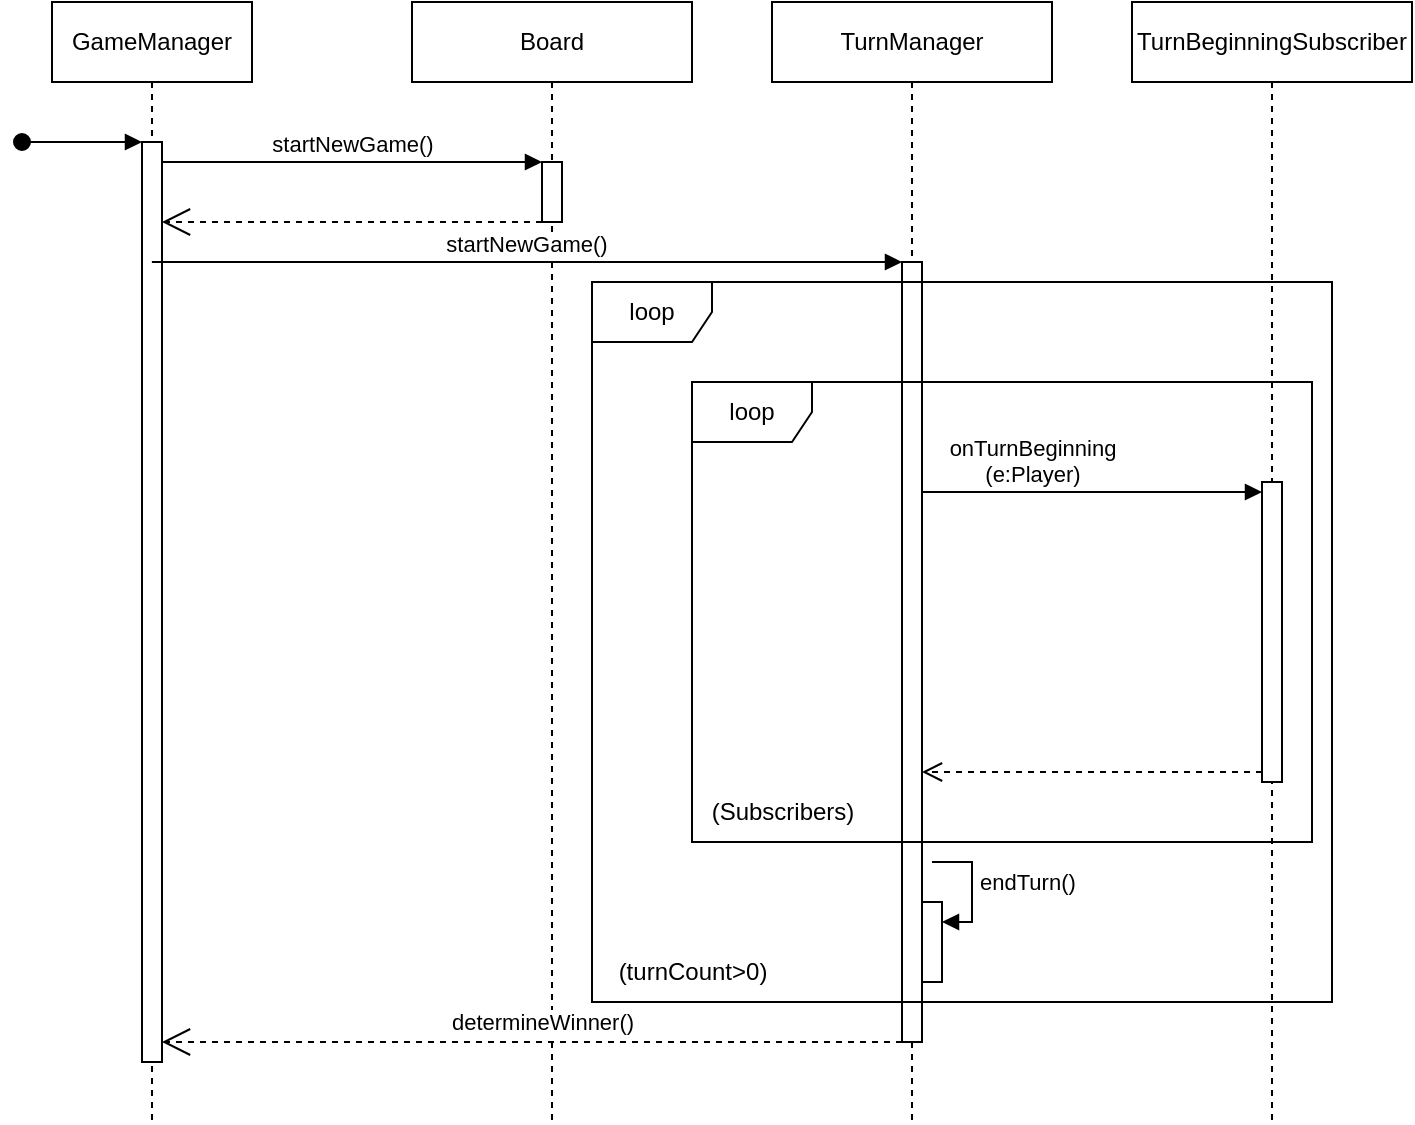 <mxfile version="26.0.16" pages="7">
  <diagram name="GameManager" id="2YBvvXClWsGukQMizWep">
    <mxGraphModel dx="1395" dy="671" grid="1" gridSize="10" guides="1" tooltips="1" connect="1" arrows="1" fold="1" page="1" pageScale="1" pageWidth="850" pageHeight="1100" math="0" shadow="0">
      <root>
        <mxCell id="0" />
        <mxCell id="1" parent="0" />
        <mxCell id="Z1qNNqM0Qw58RaxIg1VF-159" value="GameManager" style="shape=umlLifeline;perimeter=lifelinePerimeter;whiteSpace=wrap;html=1;container=0;dropTarget=0;collapsible=0;recursiveResize=0;outlineConnect=0;portConstraint=eastwest;newEdgeStyle={&quot;edgeStyle&quot;:&quot;elbowEdgeStyle&quot;,&quot;elbow&quot;:&quot;vertical&quot;,&quot;curved&quot;:0,&quot;rounded&quot;:0};" parent="1" vertex="1">
          <mxGeometry x="80" y="50" width="100" height="560" as="geometry" />
        </mxCell>
        <mxCell id="Z1qNNqM0Qw58RaxIg1VF-160" value="" style="html=1;points=[];perimeter=orthogonalPerimeter;outlineConnect=0;targetShapes=umlLifeline;portConstraint=eastwest;newEdgeStyle={&quot;edgeStyle&quot;:&quot;elbowEdgeStyle&quot;,&quot;elbow&quot;:&quot;vertical&quot;,&quot;curved&quot;:0,&quot;rounded&quot;:0};" parent="Z1qNNqM0Qw58RaxIg1VF-159" vertex="1">
          <mxGeometry x="45" y="70" width="10" height="460" as="geometry" />
        </mxCell>
        <mxCell id="Z1qNNqM0Qw58RaxIg1VF-161" value="" style="html=1;verticalAlign=bottom;startArrow=oval;endArrow=block;startSize=8;edgeStyle=elbowEdgeStyle;elbow=vertical;curved=0;rounded=0;" parent="Z1qNNqM0Qw58RaxIg1VF-159" target="Z1qNNqM0Qw58RaxIg1VF-160" edge="1">
          <mxGeometry relative="1" as="geometry">
            <mxPoint x="-15" y="70" as="sourcePoint" />
          </mxGeometry>
        </mxCell>
        <mxCell id="Z1qNNqM0Qw58RaxIg1VF-162" value="Board" style="shape=umlLifeline;perimeter=lifelinePerimeter;whiteSpace=wrap;html=1;container=0;dropTarget=0;collapsible=0;recursiveResize=0;outlineConnect=0;portConstraint=eastwest;newEdgeStyle={&quot;edgeStyle&quot;:&quot;elbowEdgeStyle&quot;,&quot;elbow&quot;:&quot;vertical&quot;,&quot;curved&quot;:0,&quot;rounded&quot;:0};" parent="1" vertex="1">
          <mxGeometry x="260" y="50" width="140" height="560" as="geometry" />
        </mxCell>
        <mxCell id="Z1qNNqM0Qw58RaxIg1VF-163" value="" style="html=1;points=[];perimeter=orthogonalPerimeter;outlineConnect=0;targetShapes=umlLifeline;portConstraint=eastwest;newEdgeStyle={&quot;edgeStyle&quot;:&quot;elbowEdgeStyle&quot;,&quot;elbow&quot;:&quot;vertical&quot;,&quot;curved&quot;:0,&quot;rounded&quot;:0};" parent="Z1qNNqM0Qw58RaxIg1VF-162" vertex="1">
          <mxGeometry x="65" y="80" width="10" height="30" as="geometry" />
        </mxCell>
        <mxCell id="Z1qNNqM0Qw58RaxIg1VF-164" value="s&lt;span style=&quot;background-color: light-dark(#ffffff, var(--ge-dark-color, #121212)); color: light-dark(rgb(0, 0, 0), rgb(255, 255, 255));&quot;&gt;tartNewGame()&lt;/span&gt;" style="html=1;verticalAlign=bottom;endArrow=block;edgeStyle=elbowEdgeStyle;elbow=vertical;curved=0;rounded=0;" parent="1" source="Z1qNNqM0Qw58RaxIg1VF-160" target="Z1qNNqM0Qw58RaxIg1VF-163" edge="1">
          <mxGeometry relative="1" as="geometry">
            <mxPoint x="235" y="140" as="sourcePoint" />
            <Array as="points">
              <mxPoint x="230" y="130" />
            </Array>
            <mxPoint as="offset" />
          </mxGeometry>
        </mxCell>
        <mxCell id="Z1qNNqM0Qw58RaxIg1VF-165" value="&lt;div&gt;TurnManager&lt;/div&gt;" style="shape=umlLifeline;perimeter=lifelinePerimeter;whiteSpace=wrap;html=1;container=0;dropTarget=0;collapsible=0;recursiveResize=0;outlineConnect=0;portConstraint=eastwest;newEdgeStyle={&quot;edgeStyle&quot;:&quot;elbowEdgeStyle&quot;,&quot;elbow&quot;:&quot;vertical&quot;,&quot;curved&quot;:0,&quot;rounded&quot;:0};" parent="1" vertex="1">
          <mxGeometry x="440" y="50" width="140" height="560" as="geometry" />
        </mxCell>
        <mxCell id="Z1qNNqM0Qw58RaxIg1VF-166" value="" style="html=1;points=[];perimeter=orthogonalPerimeter;outlineConnect=0;targetShapes=umlLifeline;portConstraint=eastwest;newEdgeStyle={&quot;edgeStyle&quot;:&quot;elbowEdgeStyle&quot;,&quot;elbow&quot;:&quot;vertical&quot;,&quot;curved&quot;:0,&quot;rounded&quot;:0};" parent="Z1qNNqM0Qw58RaxIg1VF-165" vertex="1">
          <mxGeometry x="65" y="130" width="10" height="390" as="geometry" />
        </mxCell>
        <mxCell id="Z1qNNqM0Qw58RaxIg1VF-167" value="" style="html=1;points=[[0,0,0,0,5],[0,1,0,0,-5],[1,0,0,0,5],[1,1,0,0,-5]];perimeter=orthogonalPerimeter;outlineConnect=0;targetShapes=umlLifeline;portConstraint=eastwest;newEdgeStyle={&quot;curved&quot;:0,&quot;rounded&quot;:0};" parent="Z1qNNqM0Qw58RaxIg1VF-165" vertex="1">
          <mxGeometry x="75" y="450" width="10" height="40" as="geometry" />
        </mxCell>
        <mxCell id="Z1qNNqM0Qw58RaxIg1VF-168" value="endTurn()" style="html=1;align=left;spacingLeft=2;endArrow=block;rounded=0;edgeStyle=orthogonalEdgeStyle;curved=0;rounded=0;" parent="Z1qNNqM0Qw58RaxIg1VF-165" target="Z1qNNqM0Qw58RaxIg1VF-167" edge="1">
          <mxGeometry x="-0.077" relative="1" as="geometry">
            <mxPoint x="80" y="430" as="sourcePoint" />
            <Array as="points">
              <mxPoint x="100" y="430" />
              <mxPoint x="100" y="460" />
            </Array>
            <mxPoint as="offset" />
          </mxGeometry>
        </mxCell>
        <mxCell id="Z1qNNqM0Qw58RaxIg1VF-169" value="&lt;div&gt;&lt;br&gt;&lt;/div&gt;&lt;div&gt;&lt;br&gt;&lt;/div&gt;" style="endArrow=open;endSize=12;dashed=1;html=1;rounded=0;" parent="1" edge="1">
          <mxGeometry width="160" relative="1" as="geometry">
            <mxPoint x="325" y="160" as="sourcePoint" />
            <mxPoint x="135" y="160" as="targetPoint" />
          </mxGeometry>
        </mxCell>
        <mxCell id="Z1qNNqM0Qw58RaxIg1VF-170" value="startNewGame()" style="html=1;verticalAlign=bottom;endArrow=block;curved=0;rounded=0;" parent="1" target="Z1qNNqM0Qw58RaxIg1VF-166" edge="1">
          <mxGeometry x="-0.001" width="80" relative="1" as="geometry">
            <mxPoint x="129.929" y="180" as="sourcePoint" />
            <mxPoint x="490" y="180" as="targetPoint" />
            <mxPoint as="offset" />
          </mxGeometry>
        </mxCell>
        <mxCell id="Z1qNNqM0Qw58RaxIg1VF-171" value="d&lt;span style=&quot;background-color: light-dark(#ffffff, var(--ge-dark-color, #121212)); color: light-dark(rgb(0, 0, 0), rgb(255, 255, 255));&quot;&gt;etermineWinner()&lt;/span&gt;" style="endArrow=open;endSize=12;dashed=1;html=1;rounded=0;" parent="1" source="Z1qNNqM0Qw58RaxIg1VF-166" edge="1">
          <mxGeometry x="-0.028" y="-10" width="160" relative="1" as="geometry">
            <mxPoint x="495" y="570" as="sourcePoint" />
            <mxPoint x="135" y="570" as="targetPoint" />
            <Array as="points">
              <mxPoint x="320" y="570" />
            </Array>
            <mxPoint as="offset" />
          </mxGeometry>
        </mxCell>
        <mxCell id="Z1qNNqM0Qw58RaxIg1VF-172" value="(turnCount&lt;span style=&quot;background-color: transparent; color: light-dark(rgb(0, 0, 0), rgb(255, 255, 255));&quot;&gt;&amp;gt;0)&lt;/span&gt;" style="text;html=1;align=center;verticalAlign=middle;resizable=0;points=[];autosize=1;strokeColor=none;fillColor=none;" parent="1" vertex="1">
          <mxGeometry x="350" y="520" width="100" height="30" as="geometry" />
        </mxCell>
        <mxCell id="Z1qNNqM0Qw58RaxIg1VF-173" value="loop" style="shape=umlFrame;whiteSpace=wrap;html=1;pointerEvents=0;" parent="1" vertex="1">
          <mxGeometry x="350" y="190" width="370" height="360" as="geometry" />
        </mxCell>
        <mxCell id="Z1qNNqM0Qw58RaxIg1VF-174" value="loop" style="shape=umlFrame;whiteSpace=wrap;html=1;pointerEvents=0;" parent="1" vertex="1">
          <mxGeometry x="400" y="240" width="310" height="230" as="geometry" />
        </mxCell>
        <mxCell id="Z1qNNqM0Qw58RaxIg1VF-201" value="(Subscribers)" style="text;html=1;align=center;verticalAlign=middle;resizable=0;points=[];autosize=1;strokeColor=none;fillColor=none;" parent="1" vertex="1">
          <mxGeometry x="400" y="440" width="90" height="30" as="geometry" />
        </mxCell>
        <mxCell id="Z1qNNqM0Qw58RaxIg1VF-214" value="TurnBeginningSubscriber" style="shape=umlLifeline;perimeter=lifelinePerimeter;whiteSpace=wrap;html=1;container=0;dropTarget=0;collapsible=0;recursiveResize=0;outlineConnect=0;portConstraint=eastwest;newEdgeStyle={&quot;edgeStyle&quot;:&quot;elbowEdgeStyle&quot;,&quot;elbow&quot;:&quot;vertical&quot;,&quot;curved&quot;:0,&quot;rounded&quot;:0};" parent="1" vertex="1">
          <mxGeometry x="620" y="50" width="140" height="560" as="geometry" />
        </mxCell>
        <mxCell id="Z1qNNqM0Qw58RaxIg1VF-219" value="" style="html=1;points=[[0,0,0,0,5],[0,1,0,0,-5],[1,0,0,0,5],[1,1,0,0,-5]];perimeter=orthogonalPerimeter;outlineConnect=0;targetShapes=umlLifeline;portConstraint=eastwest;newEdgeStyle={&quot;curved&quot;:0,&quot;rounded&quot;:0};" parent="Z1qNNqM0Qw58RaxIg1VF-214" vertex="1">
          <mxGeometry x="65" y="240" width="10" height="150" as="geometry" />
        </mxCell>
        <mxCell id="Z1qNNqM0Qw58RaxIg1VF-220" value="onTurnBeginning&lt;div&gt;(e:Player)&lt;/div&gt;" style="html=1;verticalAlign=bottom;endArrow=block;curved=0;rounded=0;entryX=0;entryY=0;entryDx=0;entryDy=5;" parent="1" source="Z1qNNqM0Qw58RaxIg1VF-166" target="Z1qNNqM0Qw58RaxIg1VF-219" edge="1">
          <mxGeometry x="-0.353" relative="1" as="geometry">
            <mxPoint x="615" y="275" as="sourcePoint" />
            <mxPoint as="offset" />
          </mxGeometry>
        </mxCell>
        <mxCell id="Z1qNNqM0Qw58RaxIg1VF-221" value="" style="html=1;verticalAlign=bottom;endArrow=open;dashed=1;endSize=8;curved=0;rounded=0;exitX=0;exitY=1;exitDx=0;exitDy=-5;" parent="1" source="Z1qNNqM0Qw58RaxIg1VF-219" target="Z1qNNqM0Qw58RaxIg1VF-166" edge="1">
          <mxGeometry relative="1" as="geometry">
            <mxPoint x="615" y="345" as="targetPoint" />
          </mxGeometry>
        </mxCell>
      </root>
    </mxGraphModel>
  </diagram>
  <diagram id="6AuATxGk0Ub0_myhhn8I" name="Tecton">
    <mxGraphModel dx="1395" dy="671" grid="1" gridSize="10" guides="1" tooltips="1" connect="1" arrows="1" fold="1" page="1" pageScale="1" pageWidth="850" pageHeight="1100" math="0" shadow="0">
      <root>
        <mxCell id="0" />
        <mxCell id="1" parent="0" />
        <mxCell id="TPEUI6XR4eyswd82Ya_R-1" value="t:Tecton" style="shape=umlLifeline;perimeter=lifelinePerimeter;whiteSpace=wrap;html=1;container=1;dropTarget=0;collapsible=0;recursiveResize=0;outlineConnect=0;portConstraint=eastwest;newEdgeStyle={&quot;curved&quot;:0,&quot;rounded&quot;:0};" vertex="1" parent="1">
          <mxGeometry x="130" y="40" width="100" height="600" as="geometry" />
        </mxCell>
        <mxCell id="pNeQcvBbn1HmaJHocQCf-1" value="" style="html=1;points=[[0,0,0,0,5],[0,1,0,0,-5],[1,0,0,0,5],[1,1,0,0,-5]];perimeter=orthogonalPerimeter;outlineConnect=0;targetShapes=umlLifeline;portConstraint=eastwest;newEdgeStyle={&quot;curved&quot;:0,&quot;rounded&quot;:0};" vertex="1" parent="TPEUI6XR4eyswd82Ya_R-1">
          <mxGeometry x="45" y="80" width="10" height="480" as="geometry" />
        </mxCell>
        <mxCell id="pNeQcvBbn1HmaJHocQCf-3" value="" style="html=1;points=[[0,0,0,0,5],[0,1,0,0,-5],[1,0,0,0,5],[1,1,0,0,-5]];perimeter=orthogonalPerimeter;outlineConnect=0;targetShapes=umlLifeline;portConstraint=eastwest;newEdgeStyle={&quot;curved&quot;:0,&quot;rounded&quot;:0};" vertex="1" parent="TPEUI6XR4eyswd82Ya_R-1">
          <mxGeometry x="50" y="110" width="10" height="40" as="geometry" />
        </mxCell>
        <mxCell id="pNeQcvBbn1HmaJHocQCf-4" value="breakCountdown()" style="html=1;align=left;spacingLeft=2;endArrow=block;rounded=0;edgeStyle=orthogonalEdgeStyle;curved=0;rounded=0;fontSize=12;startSize=8;endSize=8;" edge="1" target="pNeQcvBbn1HmaJHocQCf-3" parent="TPEUI6XR4eyswd82Ya_R-1">
          <mxGeometry relative="1" as="geometry">
            <mxPoint x="55" y="90" as="sourcePoint" />
            <Array as="points">
              <mxPoint x="85" y="120" />
            </Array>
          </mxGeometry>
        </mxCell>
        <mxCell id="pNeQcvBbn1HmaJHocQCf-2" value="onTurnBegin()" style="html=1;verticalAlign=bottom;endArrow=block;curved=0;rounded=0;fontSize=12;startSize=8;endSize=8;entryX=0;entryY=0;entryDx=0;entryDy=5;entryPerimeter=0;" edge="1" parent="1" target="pNeQcvBbn1HmaJHocQCf-1">
          <mxGeometry x="-0.059" y="5" width="80" relative="1" as="geometry">
            <mxPoint x="90" y="125" as="sourcePoint" />
            <mxPoint x="170" y="120" as="targetPoint" />
            <mxPoint as="offset" />
          </mxGeometry>
        </mxCell>
        <mxCell id="pNeQcvBbn1HmaJHocQCf-5" value="opt" style="shape=umlFrame;whiteSpace=wrap;html=1;pointerEvents=0;" vertex="1" parent="1">
          <mxGeometry x="40" y="200" width="370" height="210" as="geometry" />
        </mxCell>
        <mxCell id="pNeQcvBbn1HmaJHocQCf-6" value="[breakCT==0]" style="text;html=1;align=center;verticalAlign=middle;resizable=0;points=[];autosize=1;strokeColor=none;fillColor=none;fontSize=16;" vertex="1" parent="1">
          <mxGeometry x="40" y="230" width="120" height="30" as="geometry" />
        </mxCell>
        <mxCell id="pNeQcvBbn1HmaJHocQCf-8" value="GameBoard" style="shape=umlLifeline;perimeter=lifelinePerimeter;whiteSpace=wrap;html=1;container=1;dropTarget=0;collapsible=0;recursiveResize=0;outlineConnect=0;portConstraint=eastwest;newEdgeStyle={&quot;curved&quot;:0,&quot;rounded&quot;:0};" vertex="1" parent="1">
          <mxGeometry x="340" y="40" width="100" height="600" as="geometry" />
        </mxCell>
        <mxCell id="pNeQcvBbn1HmaJHocQCf-11" value="" style="html=1;points=[[0,0,0,0,5],[0,1,0,0,-5],[1,0,0,0,5],[1,1,0,0,-5]];perimeter=orthogonalPerimeter;outlineConnect=0;targetShapes=umlLifeline;portConstraint=eastwest;newEdgeStyle={&quot;curved&quot;:0,&quot;rounded&quot;:0};" vertex="1" parent="pNeQcvBbn1HmaJHocQCf-8">
          <mxGeometry x="45" y="240" width="10" height="30" as="geometry" />
        </mxCell>
        <mxCell id="pNeQcvBbn1HmaJHocQCf-15" value="" style="html=1;points=[[0,0,0,0,5],[0,1,0,0,-5],[1,0,0,0,5],[1,1,0,0,-5]];perimeter=orthogonalPerimeter;outlineConnect=0;targetShapes=umlLifeline;portConstraint=eastwest;newEdgeStyle={&quot;curved&quot;:0,&quot;rounded&quot;:0};" vertex="1" parent="pNeQcvBbn1HmaJHocQCf-8">
          <mxGeometry x="45" y="285" width="10" height="30" as="geometry" />
        </mxCell>
        <mxCell id="pNeQcvBbn1HmaJHocQCf-18" value="" style="html=1;points=[[0,0,0,0,5],[0,1,0,0,-5],[1,0,0,0,5],[1,1,0,0,-5]];perimeter=orthogonalPerimeter;outlineConnect=0;targetShapes=umlLifeline;portConstraint=eastwest;newEdgeStyle={&quot;curved&quot;:0,&quot;rounded&quot;:0};" vertex="1" parent="pNeQcvBbn1HmaJHocQCf-8">
          <mxGeometry x="45" y="330" width="10" height="30" as="geometry" />
        </mxCell>
        <mxCell id="pNeQcvBbn1HmaJHocQCf-19" value="" style="html=1;verticalAlign=bottom;endArrow=open;dashed=1;endSize=8;curved=0;rounded=0;fontSize=12;" edge="1" parent="pNeQcvBbn1HmaJHocQCf-8" target="pNeQcvBbn1HmaJHocQCf-1">
          <mxGeometry y="-10" relative="1" as="geometry">
            <mxPoint x="-155" y="355" as="targetPoint" />
            <mxPoint x="39.5" y="355" as="sourcePoint" />
            <mxPoint as="offset" />
          </mxGeometry>
        </mxCell>
        <mxCell id="pNeQcvBbn1HmaJHocQCf-9" value="" style="html=1;points=[[0,0,0,0,5],[0,1,0,0,-5],[1,0,0,0,5],[1,1,0,0,-5]];perimeter=orthogonalPerimeter;outlineConnect=0;targetShapes=umlLifeline;portConstraint=eastwest;newEdgeStyle={&quot;curved&quot;:0,&quot;rounded&quot;:0};" vertex="1" parent="1">
          <mxGeometry x="180" y="230" width="10" height="40" as="geometry" />
        </mxCell>
        <mxCell id="pNeQcvBbn1HmaJHocQCf-10" value="breakTecton()" style="html=1;align=left;spacingLeft=2;endArrow=block;rounded=0;edgeStyle=orthogonalEdgeStyle;curved=0;rounded=0;fontSize=12;startSize=8;endSize=8;" edge="1" target="pNeQcvBbn1HmaJHocQCf-9" parent="1">
          <mxGeometry relative="1" as="geometry">
            <mxPoint x="185" y="210" as="sourcePoint" />
            <Array as="points">
              <mxPoint x="215" y="240" />
            </Array>
          </mxGeometry>
        </mxCell>
        <mxCell id="pNeQcvBbn1HmaJHocQCf-13" value="" style="html=1;verticalAlign=bottom;endArrow=open;dashed=1;endSize=8;curved=0;rounded=0;fontSize=12;exitX=0;exitY=1;exitDx=0;exitDy=-5;exitPerimeter=0;" edge="1" source="pNeQcvBbn1HmaJHocQCf-11" parent="1" target="pNeQcvBbn1HmaJHocQCf-1">
          <mxGeometry y="-10" relative="1" as="geometry">
            <mxPoint x="180" y="320" as="targetPoint" />
            <mxPoint x="380.0" y="320" as="sourcePoint" />
            <mxPoint as="offset" />
          </mxGeometry>
        </mxCell>
        <mxCell id="pNeQcvBbn1HmaJHocQCf-12" value="addTecton(new1:Tecton)" style="html=1;verticalAlign=bottom;endArrow=block;curved=0;rounded=0;entryX=0;entryY=0;entryDx=0;entryDy=5;fontSize=12;startSize=8;endSize=8;" edge="1" target="pNeQcvBbn1HmaJHocQCf-11" parent="1" source="pNeQcvBbn1HmaJHocQCf-1">
          <mxGeometry relative="1" as="geometry">
            <mxPoint x="315" y="285" as="sourcePoint" />
          </mxGeometry>
        </mxCell>
        <mxCell id="pNeQcvBbn1HmaJHocQCf-16" value="" style="html=1;verticalAlign=bottom;endArrow=open;dashed=1;endSize=8;curved=0;rounded=0;fontSize=12;exitX=0;exitY=1;exitDx=0;exitDy=-5;exitPerimeter=0;" edge="1" parent="1" source="pNeQcvBbn1HmaJHocQCf-15" target="pNeQcvBbn1HmaJHocQCf-1">
          <mxGeometry y="-10" relative="1" as="geometry">
            <mxPoint x="185" y="350" as="targetPoint" />
            <mxPoint x="380.0" y="365" as="sourcePoint" />
            <mxPoint as="offset" />
          </mxGeometry>
        </mxCell>
        <mxCell id="pNeQcvBbn1HmaJHocQCf-17" value="addTecton(new2:Tecton)" style="html=1;verticalAlign=bottom;endArrow=block;curved=0;rounded=0;entryX=0;entryY=0;entryDx=0;entryDy=5;fontSize=12;startSize=8;endSize=8;" edge="1" parent="1" target="pNeQcvBbn1HmaJHocQCf-15" source="pNeQcvBbn1HmaJHocQCf-1">
          <mxGeometry relative="1" as="geometry">
            <mxPoint x="185" y="330" as="sourcePoint" />
          </mxGeometry>
        </mxCell>
        <mxCell id="pNeQcvBbn1HmaJHocQCf-20" value="removeTecton(t:Tecton)" style="html=1;verticalAlign=bottom;endArrow=block;curved=0;rounded=0;entryX=0;entryY=0;entryDx=0;entryDy=5;fontSize=12;startSize=8;endSize=8;" edge="1" parent="1" target="pNeQcvBbn1HmaJHocQCf-18" source="pNeQcvBbn1HmaJHocQCf-1">
          <mxGeometry relative="1" as="geometry">
            <mxPoint x="185" y="375" as="sourcePoint" />
          </mxGeometry>
        </mxCell>
      </root>
    </mxGraphModel>
  </diagram>
  <diagram id="b6KKVzuZ47YNAWLkVLLW" name="AridTecton">
    <mxGraphModel dx="1969" dy="947" grid="1" gridSize="10" guides="1" tooltips="1" connect="1" arrows="1" fold="1" page="1" pageScale="1" pageWidth="850" pageHeight="1100" math="0" shadow="0">
      <root>
        <mxCell id="0" />
        <mxCell id="1" parent="0" />
        <mxCell id="uAVuIvliFM8mLjPBNwVP-1" value="t:Tecton" style="shape=umlLifeline;perimeter=lifelinePerimeter;whiteSpace=wrap;html=1;container=1;dropTarget=0;collapsible=0;recursiveResize=0;outlineConnect=0;portConstraint=eastwest;newEdgeStyle={&quot;curved&quot;:0,&quot;rounded&quot;:0};" vertex="1" parent="1">
          <mxGeometry x="130" y="40" width="100" height="720" as="geometry" />
        </mxCell>
        <mxCell id="uAVuIvliFM8mLjPBNwVP-2" value="" style="html=1;points=[[0,0,0,0,5],[0,1,0,0,-5],[1,0,0,0,5],[1,1,0,0,-5]];perimeter=orthogonalPerimeter;outlineConnect=0;targetShapes=umlLifeline;portConstraint=eastwest;newEdgeStyle={&quot;curved&quot;:0,&quot;rounded&quot;:0};" vertex="1" parent="uAVuIvliFM8mLjPBNwVP-1">
          <mxGeometry x="45" y="80" width="10" height="600" as="geometry" />
        </mxCell>
        <mxCell id="uAVuIvliFM8mLjPBNwVP-3" value="" style="html=1;points=[[0,0,0,0,5],[0,1,0,0,-5],[1,0,0,0,5],[1,1,0,0,-5]];perimeter=orthogonalPerimeter;outlineConnect=0;targetShapes=umlLifeline;portConstraint=eastwest;newEdgeStyle={&quot;curved&quot;:0,&quot;rounded&quot;:0};" vertex="1" parent="uAVuIvliFM8mLjPBNwVP-1">
          <mxGeometry x="50" y="110" width="10" height="40" as="geometry" />
        </mxCell>
        <mxCell id="uAVuIvliFM8mLjPBNwVP-4" value="breakCountdown()" style="html=1;align=left;spacingLeft=2;endArrow=block;rounded=0;edgeStyle=orthogonalEdgeStyle;curved=0;rounded=0;fontSize=12;startSize=8;endSize=8;" edge="1" parent="uAVuIvliFM8mLjPBNwVP-1" target="uAVuIvliFM8mLjPBNwVP-3">
          <mxGeometry relative="1" as="geometry">
            <mxPoint x="55" y="90" as="sourcePoint" />
            <Array as="points">
              <mxPoint x="80" y="90" />
              <mxPoint x="80" y="120" />
            </Array>
          </mxGeometry>
        </mxCell>
        <mxCell id="uAVuIvliFM8mLjPBNwVP-20" value="" style="html=1;points=[[0,0,0,0,5],[0,1,0,0,-5],[1,0,0,0,5],[1,1,0,0,-5]];perimeter=orthogonalPerimeter;outlineConnect=0;targetShapes=umlLifeline;portConstraint=eastwest;newEdgeStyle={&quot;curved&quot;:0,&quot;rounded&quot;:0};" vertex="1" parent="uAVuIvliFM8mLjPBNwVP-1">
          <mxGeometry x="50" y="400" width="10" height="40" as="geometry" />
        </mxCell>
        <mxCell id="uAVuIvliFM8mLjPBNwVP-21" value="dieCountdown()" style="html=1;align=left;spacingLeft=2;endArrow=block;rounded=0;edgeStyle=orthogonalEdgeStyle;curved=0;rounded=0;fontSize=12;startSize=8;endSize=8;" edge="1" target="uAVuIvliFM8mLjPBNwVP-20" parent="uAVuIvliFM8mLjPBNwVP-1">
          <mxGeometry relative="1" as="geometry">
            <mxPoint x="55" y="380" as="sourcePoint" />
            <Array as="points">
              <mxPoint x="80" y="380" />
              <mxPoint x="80" y="410" />
            </Array>
          </mxGeometry>
        </mxCell>
        <mxCell id="uAVuIvliFM8mLjPBNwVP-5" value="onTurnBegin()" style="html=1;verticalAlign=bottom;endArrow=block;curved=0;rounded=0;fontSize=12;startSize=8;endSize=8;entryX=0;entryY=0;entryDx=0;entryDy=5;entryPerimeter=0;" edge="1" parent="1" target="uAVuIvliFM8mLjPBNwVP-2">
          <mxGeometry x="-0.059" y="5" width="80" relative="1" as="geometry">
            <mxPoint x="80" y="125" as="sourcePoint" />
            <mxPoint x="160" y="120" as="targetPoint" />
            <mxPoint as="offset" />
          </mxGeometry>
        </mxCell>
        <mxCell id="uAVuIvliFM8mLjPBNwVP-6" value="opt" style="shape=umlFrame;whiteSpace=wrap;html=1;pointerEvents=0;" vertex="1" parent="1">
          <mxGeometry x="40" y="200" width="370" height="210" as="geometry" />
        </mxCell>
        <mxCell id="uAVuIvliFM8mLjPBNwVP-7" value="[breakCT==0]" style="text;html=1;align=center;verticalAlign=middle;resizable=0;points=[];autosize=1;strokeColor=none;fillColor=none;fontSize=16;" vertex="1" parent="1">
          <mxGeometry x="40" y="231" width="120" height="30" as="geometry" />
        </mxCell>
        <mxCell id="uAVuIvliFM8mLjPBNwVP-8" value="GameBoard" style="shape=umlLifeline;perimeter=lifelinePerimeter;whiteSpace=wrap;html=1;container=1;dropTarget=0;collapsible=0;recursiveResize=0;outlineConnect=0;portConstraint=eastwest;newEdgeStyle={&quot;curved&quot;:0,&quot;rounded&quot;:0};" vertex="1" parent="1">
          <mxGeometry x="340" y="40" width="100" height="720" as="geometry" />
        </mxCell>
        <mxCell id="uAVuIvliFM8mLjPBNwVP-9" value="" style="html=1;points=[[0,0,0,0,5],[0,1,0,0,-5],[1,0,0,0,5],[1,1,0,0,-5]];perimeter=orthogonalPerimeter;outlineConnect=0;targetShapes=umlLifeline;portConstraint=eastwest;newEdgeStyle={&quot;curved&quot;:0,&quot;rounded&quot;:0};" vertex="1" parent="uAVuIvliFM8mLjPBNwVP-8">
          <mxGeometry x="45" y="240" width="10" height="30" as="geometry" />
        </mxCell>
        <mxCell id="uAVuIvliFM8mLjPBNwVP-10" value="" style="html=1;points=[[0,0,0,0,5],[0,1,0,0,-5],[1,0,0,0,5],[1,1,0,0,-5]];perimeter=orthogonalPerimeter;outlineConnect=0;targetShapes=umlLifeline;portConstraint=eastwest;newEdgeStyle={&quot;curved&quot;:0,&quot;rounded&quot;:0};" vertex="1" parent="uAVuIvliFM8mLjPBNwVP-8">
          <mxGeometry x="45" y="285" width="10" height="30" as="geometry" />
        </mxCell>
        <mxCell id="uAVuIvliFM8mLjPBNwVP-13" value="" style="html=1;points=[[0,0,0,0,5],[0,1,0,0,-5],[1,0,0,0,5],[1,1,0,0,-5]];perimeter=orthogonalPerimeter;outlineConnect=0;targetShapes=umlLifeline;portConstraint=eastwest;newEdgeStyle={&quot;curved&quot;:0,&quot;rounded&quot;:0};" vertex="1" parent="uAVuIvliFM8mLjPBNwVP-8">
          <mxGeometry x="45" y="330" width="10" height="30" as="geometry" />
        </mxCell>
        <mxCell id="uAVuIvliFM8mLjPBNwVP-14" value="" style="html=1;verticalAlign=bottom;endArrow=open;dashed=1;endSize=8;curved=0;rounded=0;fontSize=12;" edge="1" parent="uAVuIvliFM8mLjPBNwVP-8" target="uAVuIvliFM8mLjPBNwVP-2">
          <mxGeometry y="-10" relative="1" as="geometry">
            <mxPoint x="-155" y="355" as="targetPoint" />
            <mxPoint x="39.5" y="355" as="sourcePoint" />
            <mxPoint as="offset" />
          </mxGeometry>
        </mxCell>
        <mxCell id="uAVuIvliFM8mLjPBNwVP-16" value="" style="html=1;points=[[0,0,0,0,5],[0,1,0,0,-5],[1,0,0,0,5],[1,1,0,0,-5]];perimeter=orthogonalPerimeter;outlineConnect=0;targetShapes=umlLifeline;portConstraint=eastwest;newEdgeStyle={&quot;curved&quot;:0,&quot;rounded&quot;:0};" vertex="1" parent="1">
          <mxGeometry x="180" y="226" width="10" height="40" as="geometry" />
        </mxCell>
        <mxCell id="uAVuIvliFM8mLjPBNwVP-17" value="breakTecton()" style="html=1;align=left;spacingLeft=2;endArrow=block;rounded=0;edgeStyle=orthogonalEdgeStyle;curved=0;rounded=0;fontSize=12;startSize=8;endSize=8;" edge="1" parent="1" target="uAVuIvliFM8mLjPBNwVP-16" source="uAVuIvliFM8mLjPBNwVP-2">
          <mxGeometry relative="1" as="geometry">
            <mxPoint x="190" y="210" as="sourcePoint" />
            <Array as="points">
              <mxPoint x="210" y="210" />
              <mxPoint x="210" y="240" />
            </Array>
          </mxGeometry>
        </mxCell>
        <mxCell id="uAVuIvliFM8mLjPBNwVP-18" value="" style="html=1;verticalAlign=bottom;endArrow=open;dashed=1;endSize=8;curved=0;rounded=0;fontSize=12;exitX=0;exitY=1;exitDx=0;exitDy=-5;exitPerimeter=0;" edge="1" parent="1" source="uAVuIvliFM8mLjPBNwVP-9" target="uAVuIvliFM8mLjPBNwVP-2">
          <mxGeometry y="-10" relative="1" as="geometry">
            <mxPoint x="170" y="320" as="targetPoint" />
            <mxPoint x="370.0" y="320" as="sourcePoint" />
            <mxPoint as="offset" />
          </mxGeometry>
        </mxCell>
        <mxCell id="uAVuIvliFM8mLjPBNwVP-19" value="addTecton(new1:Tecton)" style="html=1;verticalAlign=bottom;endArrow=block;curved=0;rounded=0;entryX=0;entryY=0;entryDx=0;entryDy=5;fontSize=12;startSize=8;endSize=8;" edge="1" parent="1" source="uAVuIvliFM8mLjPBNwVP-2" target="uAVuIvliFM8mLjPBNwVP-9">
          <mxGeometry relative="1" as="geometry">
            <mxPoint x="305" y="285" as="sourcePoint" />
          </mxGeometry>
        </mxCell>
        <mxCell id="uAVuIvliFM8mLjPBNwVP-22" value="opt" style="shape=umlFrame;whiteSpace=wrap;html=1;pointerEvents=0;" vertex="1" parent="1">
          <mxGeometry x="40" y="490" width="500" height="200" as="geometry" />
        </mxCell>
        <mxCell id="uAVuIvliFM8mLjPBNwVP-23" value="[dieCT==0]" style="text;html=1;align=center;verticalAlign=middle;resizable=0;points=[];autosize=1;strokeColor=none;fillColor=none;fontSize=16;" vertex="1" parent="1">
          <mxGeometry x="40" y="520" width="100" height="30" as="geometry" />
        </mxCell>
        <mxCell id="uAVuIvliFM8mLjPBNwVP-24" value="Mushroom" style="shape=umlLifeline;perimeter=lifelinePerimeter;whiteSpace=wrap;html=1;container=1;dropTarget=0;collapsible=0;recursiveResize=0;outlineConnect=0;portConstraint=eastwest;newEdgeStyle={&quot;curved&quot;:0,&quot;rounded&quot;:0};" vertex="1" parent="1">
          <mxGeometry x="460" y="40" width="110" height="720" as="geometry" />
        </mxCell>
        <mxCell id="uAVuIvliFM8mLjPBNwVP-32" value="" style="html=1;points=[[0,0,0,0,5],[0,1,0,0,-5],[1,0,0,0,5],[1,1,0,0,-5]];perimeter=orthogonalPerimeter;outlineConnect=0;targetShapes=umlLifeline;portConstraint=eastwest;newEdgeStyle={&quot;curved&quot;:0,&quot;rounded&quot;:0};" vertex="1" parent="uAVuIvliFM8mLjPBNwVP-24">
          <mxGeometry x="45" y="550" width="10" height="80" as="geometry" />
        </mxCell>
        <mxCell id="uAVuIvliFM8mLjPBNwVP-34" value="" style="html=1;verticalAlign=bottom;endArrow=open;dashed=1;endSize=8;curved=0;rounded=0;exitX=0;exitY=1;exitDx=0;exitDy=-5;fontSize=12;" edge="1" source="uAVuIvliFM8mLjPBNwVP-32" parent="1" target="uAVuIvliFM8mLjPBNwVP-2">
          <mxGeometry relative="1" as="geometry">
            <mxPoint x="425" y="570" as="targetPoint" />
          </mxGeometry>
        </mxCell>
        <mxCell id="uAVuIvliFM8mLjPBNwVP-33" value="kill()" style="html=1;verticalAlign=bottom;endArrow=block;curved=0;rounded=0;entryX=0;entryY=0;entryDx=0;entryDy=5;fontSize=12;startSize=8;endSize=8;" edge="1" target="uAVuIvliFM8mLjPBNwVP-32" parent="1" source="uAVuIvliFM8mLjPBNwVP-2">
          <mxGeometry x="-0.531" relative="1" as="geometry">
            <mxPoint x="425" y="500" as="sourcePoint" />
            <mxPoint as="offset" />
          </mxGeometry>
        </mxCell>
        <mxCell id="uAVuIvliFM8mLjPBNwVP-35" value="loop" style="shape=umlFrame;whiteSpace=wrap;html=1;pointerEvents=0;" vertex="1" parent="1">
          <mxGeometry x="50" y="550" width="480" height="130" as="geometry" />
        </mxCell>
        <mxCell id="uAVuIvliFM8mLjPBNwVP-36" value="[mushroomPart]" style="text;html=1;align=center;verticalAlign=middle;resizable=0;points=[];autosize=1;strokeColor=none;fillColor=none;fontSize=16;" vertex="1" parent="1">
          <mxGeometry x="40" y="580" width="140" height="30" as="geometry" />
        </mxCell>
        <mxCell id="uAVuIvliFM8mLjPBNwVP-12" value="addTecton(new2:Tecton)" style="html=1;verticalAlign=bottom;endArrow=block;curved=0;rounded=0;entryX=0;entryY=0;entryDx=0;entryDy=5;fontSize=12;startSize=8;endSize=8;" edge="1" parent="1" target="uAVuIvliFM8mLjPBNwVP-10" source="uAVuIvliFM8mLjPBNwVP-2">
          <mxGeometry relative="1" as="geometry">
            <mxPoint x="185" y="330" as="sourcePoint" />
          </mxGeometry>
        </mxCell>
        <mxCell id="uAVuIvliFM8mLjPBNwVP-11" value="" style="html=1;verticalAlign=bottom;endArrow=open;dashed=1;endSize=8;curved=0;rounded=0;fontSize=12;exitX=0;exitY=1;exitDx=0;exitDy=-5;exitPerimeter=0;" edge="1" parent="1" source="uAVuIvliFM8mLjPBNwVP-10" target="uAVuIvliFM8mLjPBNwVP-2">
          <mxGeometry y="-10" relative="1" as="geometry">
            <mxPoint x="185" y="350" as="targetPoint" />
            <mxPoint x="380.0" y="365" as="sourcePoint" />
            <mxPoint as="offset" />
          </mxGeometry>
        </mxCell>
        <mxCell id="uAVuIvliFM8mLjPBNwVP-15" value="removeTecton(t:Tecton)" style="html=1;verticalAlign=bottom;endArrow=block;curved=0;rounded=0;entryX=0;entryY=0;entryDx=0;entryDy=5;fontSize=12;startSize=8;endSize=8;" edge="1" parent="1" target="uAVuIvliFM8mLjPBNwVP-13" source="uAVuIvliFM8mLjPBNwVP-2">
          <mxGeometry relative="1" as="geometry">
            <mxPoint x="185" y="375" as="sourcePoint" />
          </mxGeometry>
        </mxCell>
      </root>
    </mxGraphModel>
  </diagram>
  <diagram id="fr63AhfbNsyuq_vNn3Kg" name="Insect">
    <mxGraphModel dx="1395" dy="671" grid="1" gridSize="10" guides="1" tooltips="1" connect="1" arrows="1" fold="1" page="1" pageScale="1" pageWidth="850" pageHeight="1100" math="0" shadow="0">
      <root>
        <mxCell id="0" />
        <mxCell id="1" parent="0" />
        <mxCell id="9PXIhO3n5MWJhxvJIHsD-1" value="&lt;div&gt;&lt;span style=&quot;background-color: transparent; color: light-dark(rgb(0, 0, 0), rgb(255, 255, 255));&quot;&gt;Insect&lt;/span&gt;&lt;/div&gt;" style="shape=umlLifeline;perimeter=lifelinePerimeter;whiteSpace=wrap;html=1;container=1;dropTarget=0;collapsible=0;recursiveResize=0;outlineConnect=0;portConstraint=eastwest;newEdgeStyle={&quot;curved&quot;:0,&quot;rounded&quot;:0};" vertex="1" parent="1">
          <mxGeometry x="130" y="40" width="100" height="440" as="geometry" />
        </mxCell>
        <mxCell id="9PXIhO3n5MWJhxvJIHsD-2" value="" style="html=1;points=[[0,0,0,0,5],[0,1,0,0,-5],[1,0,0,0,5],[1,1,0,0,-5]];perimeter=orthogonalPerimeter;outlineConnect=0;targetShapes=umlLifeline;portConstraint=eastwest;newEdgeStyle={&quot;curved&quot;:0,&quot;rounded&quot;:0};" vertex="1" parent="9PXIhO3n5MWJhxvJIHsD-1">
          <mxGeometry x="45" y="80" width="10" height="340" as="geometry" />
        </mxCell>
        <mxCell id="XjKtPijv0KHK9fCEl9tl-1" value="onTurnBegin()" style="html=1;verticalAlign=bottom;endArrow=block;curved=0;rounded=0;fontSize=12;startSize=8;endSize=8;entryX=0;entryY=0;entryDx=0;entryDy=5;entryPerimeter=0;" edge="1" parent="1">
          <mxGeometry x="-0.059" y="5" width="80" relative="1" as="geometry">
            <mxPoint x="90" y="125" as="sourcePoint" />
            <mxPoint x="175" y="125" as="targetPoint" />
            <mxPoint as="offset" />
          </mxGeometry>
        </mxCell>
        <mxCell id="XjKtPijv0KHK9fCEl9tl-2" value="opt" style="shape=umlFrame;whiteSpace=wrap;html=1;pointerEvents=0;" vertex="1" parent="1">
          <mxGeometry x="40" y="140" width="330" height="300" as="geometry" />
        </mxCell>
        <mxCell id="jptiRRMUb1liPp_lAS_G-2" value="[effect!=nothing]" style="text;html=1;align=center;verticalAlign=middle;resizable=0;points=[];autosize=1;strokeColor=none;fillColor=none;fontSize=16;" vertex="1" parent="1">
          <mxGeometry x="40" y="171" width="140" height="30" as="geometry" />
        </mxCell>
        <mxCell id="jptiRRMUb1liPp_lAS_G-3" value="" style="html=1;points=[[0,0,0,0,5],[0,1,0,0,-5],[1,0,0,0,5],[1,1,0,0,-5]];perimeter=orthogonalPerimeter;outlineConnect=0;targetShapes=umlLifeline;portConstraint=eastwest;newEdgeStyle={&quot;curved&quot;:0,&quot;rounded&quot;:0};" vertex="1" parent="1">
          <mxGeometry x="180" y="180" width="10" height="40" as="geometry" />
        </mxCell>
        <mxCell id="jptiRRMUb1liPp_lAS_G-4" value="effectCountDown()" style="html=1;align=left;spacingLeft=2;endArrow=block;rounded=0;edgeStyle=orthogonalEdgeStyle;curved=0;rounded=0;fontSize=12;startSize=8;endSize=8;" edge="1" target="jptiRRMUb1liPp_lAS_G-3" parent="1">
          <mxGeometry relative="1" as="geometry">
            <mxPoint x="185" y="160" as="sourcePoint" />
            <Array as="points">
              <mxPoint x="215" y="190" />
            </Array>
          </mxGeometry>
        </mxCell>
        <mxCell id="jptiRRMUb1liPp_lAS_G-5" value="opt" style="shape=umlFrame;whiteSpace=wrap;html=1;pointerEvents=0;" vertex="1" parent="1">
          <mxGeometry x="50" y="230" width="310" height="200" as="geometry" />
        </mxCell>
        <mxCell id="OC9EdGrfnd0pndkGB-zx-1" value="[effectCT==0]" style="text;html=1;align=center;verticalAlign=middle;resizable=0;points=[];autosize=1;strokeColor=none;fillColor=none;fontSize=16;" vertex="1" parent="1">
          <mxGeometry x="50" y="260" width="120" height="30" as="geometry" />
        </mxCell>
        <mxCell id="OC9EdGrfnd0pndkGB-zx-2" value="" style="html=1;points=[[0,0,0,0,5],[0,1,0,0,-5],[1,0,0,0,5],[1,1,0,0,-5]];perimeter=orthogonalPerimeter;outlineConnect=0;targetShapes=umlLifeline;portConstraint=eastwest;newEdgeStyle={&quot;curved&quot;:0,&quot;rounded&quot;:0};" vertex="1" parent="1">
          <mxGeometry x="180" y="265" width="10" height="40" as="geometry" />
        </mxCell>
        <mxCell id="OC9EdGrfnd0pndkGB-zx-3" value="nullifyEffect()" style="html=1;align=left;spacingLeft=2;endArrow=block;rounded=0;edgeStyle=orthogonalEdgeStyle;curved=0;rounded=0;fontSize=12;startSize=8;endSize=8;" edge="1" target="OC9EdGrfnd0pndkGB-zx-2" parent="1">
          <mxGeometry relative="1" as="geometry">
            <mxPoint x="185" y="245" as="sourcePoint" />
            <Array as="points">
              <mxPoint x="215" y="275" />
            </Array>
          </mxGeometry>
        </mxCell>
      </root>
    </mxGraphModel>
  </diagram>
  <diagram id="nONqAd89PQhAw-GSRYD6" name="MushroomBody">
    <mxGraphModel dx="1154" dy="555" grid="1" gridSize="10" guides="1" tooltips="1" connect="1" arrows="1" fold="1" page="1" pageScale="1" pageWidth="850" pageHeight="1100" math="0" shadow="0">
      <root>
        <mxCell id="0" />
        <mxCell id="1" parent="0" />
        <mxCell id="OUUt7hiHN4U7LAsJAvei-1" value="&lt;div&gt;&lt;span style=&quot;background-color: transparent; color: light-dark(rgb(0, 0, 0), rgb(255, 255, 255));&quot;&gt;MushroomBody&lt;/span&gt;&lt;/div&gt;" style="shape=umlLifeline;perimeter=lifelinePerimeter;whiteSpace=wrap;html=1;container=1;dropTarget=0;collapsible=0;recursiveResize=0;outlineConnect=0;portConstraint=eastwest;newEdgeStyle={&quot;curved&quot;:0,&quot;rounded&quot;:0};" vertex="1" parent="1">
          <mxGeometry x="110" y="40" width="130" height="340" as="geometry" />
        </mxCell>
        <mxCell id="OUUt7hiHN4U7LAsJAvei-2" value="" style="html=1;points=[[0,0,0,0,5],[0,1,0,0,-5],[1,0,0,0,5],[1,1,0,0,-5]];perimeter=orthogonalPerimeter;outlineConnect=0;targetShapes=umlLifeline;portConstraint=eastwest;newEdgeStyle={&quot;curved&quot;:0,&quot;rounded&quot;:0};" vertex="1" parent="OUUt7hiHN4U7LAsJAvei-1">
          <mxGeometry x="60" y="80" width="10" height="240" as="geometry" />
        </mxCell>
        <mxCell id="OUUt7hiHN4U7LAsJAvei-3" value="onTurnBegin()" style="html=1;verticalAlign=bottom;endArrow=block;curved=0;rounded=0;fontSize=12;startSize=8;endSize=8;entryX=0;entryY=0;entryDx=0;entryDy=5;entryPerimeter=0;" edge="1" parent="1" target="OUUt7hiHN4U7LAsJAvei-2">
          <mxGeometry x="-0.059" y="5" width="80" relative="1" as="geometry">
            <mxPoint x="80" y="125" as="sourcePoint" />
            <mxPoint x="85" y="125" as="targetPoint" />
            <mxPoint as="offset" />
          </mxGeometry>
        </mxCell>
        <mxCell id="2WInOKttjF-l2W2da4X7-3" value="opt" style="shape=umlFrame;whiteSpace=wrap;html=1;pointerEvents=0;" vertex="1" parent="1">
          <mxGeometry x="40" y="140" width="330" height="200" as="geometry" />
        </mxCell>
        <mxCell id="2WInOKttjF-l2W2da4X7-4" value="[sporeNum&lt;div&gt;!=&lt;/div&gt;&lt;div&gt;maxSporeNum]&lt;/div&gt;" style="text;html=1;align=center;verticalAlign=middle;resizable=0;points=[];autosize=1;strokeColor=none;fillColor=none;fontSize=16;" vertex="1" parent="1">
          <mxGeometry x="40" y="170" width="130" height="70" as="geometry" />
        </mxCell>
        <mxCell id="2WInOKttjF-l2W2da4X7-5" value="" style="html=1;points=[[0,0,0,0,5],[0,1,0,0,-5],[1,0,0,0,5],[1,1,0,0,-5]];perimeter=orthogonalPerimeter;outlineConnect=0;targetShapes=umlLifeline;portConstraint=eastwest;newEdgeStyle={&quot;curved&quot;:0,&quot;rounded&quot;:0};" vertex="1" parent="1">
          <mxGeometry x="175" y="170" width="10" height="40" as="geometry" />
        </mxCell>
        <mxCell id="2WInOKttjF-l2W2da4X7-6" value="generateSpore()" style="html=1;align=left;spacingLeft=2;endArrow=block;rounded=0;edgeStyle=orthogonalEdgeStyle;curved=0;rounded=0;fontSize=12;startSize=8;endSize=8;" edge="1" target="2WInOKttjF-l2W2da4X7-5" parent="1">
          <mxGeometry relative="1" as="geometry">
            <mxPoint x="180" y="150" as="sourcePoint" />
            <Array as="points">
              <mxPoint x="210" y="180" />
            </Array>
          </mxGeometry>
        </mxCell>
      </root>
    </mxGraphModel>
  </diagram>
  <diagram id="xJc7x7DYdt9AAryGa2PF" name="Entomologist">
    <mxGraphModel dx="1080" dy="519" grid="1" gridSize="10" guides="1" tooltips="1" connect="1" arrows="1" fold="1" page="1" pageScale="1" pageWidth="850" pageHeight="1100" math="0" shadow="0">
      <root>
        <mxCell id="0" />
        <mxCell id="1" parent="0" />
        <mxCell id="_AmJq7zlt6Ypw6ddPWH4-1" value="&lt;div&gt;&lt;span style=&quot;background-color: transparent; color: light-dark(rgb(0, 0, 0), rgb(255, 255, 255));&quot;&gt;Entomologist&lt;/span&gt;&lt;/div&gt;" style="shape=umlLifeline;perimeter=lifelinePerimeter;whiteSpace=wrap;html=1;container=1;dropTarget=0;collapsible=0;recursiveResize=0;outlineConnect=0;portConstraint=eastwest;newEdgeStyle={&quot;curved&quot;:0,&quot;rounded&quot;:0};" vertex="1" parent="1">
          <mxGeometry x="110" y="40" width="130" height="420" as="geometry" />
        </mxCell>
        <mxCell id="_AmJq7zlt6Ypw6ddPWH4-2" value="" style="html=1;points=[[0,0,0,0,5],[0,1,0,0,-5],[1,0,0,0,5],[1,1,0,0,-5]];perimeter=orthogonalPerimeter;outlineConnect=0;targetShapes=umlLifeline;portConstraint=eastwest;newEdgeStyle={&quot;curved&quot;:0,&quot;rounded&quot;:0};" vertex="1" parent="_AmJq7zlt6Ypw6ddPWH4-1">
          <mxGeometry x="60" y="80" width="10" height="320" as="geometry" />
        </mxCell>
        <mxCell id="_AmJq7zlt6Ypw6ddPWH4-3" value="onTurnBegin()" style="html=1;verticalAlign=bottom;endArrow=block;curved=0;rounded=0;fontSize=12;startSize=8;endSize=8;entryX=0;entryY=0;entryDx=0;entryDy=5;entryPerimeter=0;" edge="1" parent="1" target="_AmJq7zlt6Ypw6ddPWH4-2">
          <mxGeometry x="-0.059" y="5" width="80" relative="1" as="geometry">
            <mxPoint x="80" y="125" as="sourcePoint" />
            <mxPoint x="85" y="125" as="targetPoint" />
            <mxPoint as="offset" />
          </mxGeometry>
        </mxCell>
        <mxCell id="_AmJq7zlt6Ypw6ddPWH4-5" value="Insect" style="shape=umlLifeline;perimeter=lifelinePerimeter;whiteSpace=wrap;html=1;container=1;dropTarget=0;collapsible=0;recursiveResize=0;outlineConnect=0;portConstraint=eastwest;newEdgeStyle={&quot;curved&quot;:0,&quot;rounded&quot;:0};" vertex="1" parent="1">
          <mxGeometry x="280" y="40" width="100" height="420" as="geometry" />
        </mxCell>
        <mxCell id="_AmJq7zlt6Ypw6ddPWH4-6" value="" style="html=1;points=[[0,0,0,0,5],[0,1,0,0,-5],[1,0,0,0,5],[1,1,0,0,-5]];perimeter=orthogonalPerimeter;outlineConnect=0;targetShapes=umlLifeline;portConstraint=eastwest;newEdgeStyle={&quot;curved&quot;:0,&quot;rounded&quot;:0};" vertex="1" parent="_AmJq7zlt6Ypw6ddPWH4-5">
          <mxGeometry x="45" y="140" width="10" height="40" as="geometry" />
        </mxCell>
        <mxCell id="du_F252vwthLNLvk0sYq-2" value="" style="html=1;points=[[0,0,0,0,5],[0,1,0,0,-5],[1,0,0,0,5],[1,1,0,0,-5]];perimeter=orthogonalPerimeter;outlineConnect=0;targetShapes=umlLifeline;portConstraint=eastwest;newEdgeStyle={&quot;curved&quot;:0,&quot;rounded&quot;:0};" vertex="1" parent="_AmJq7zlt6Ypw6ddPWH4-5">
          <mxGeometry x="45" y="210" width="10" height="40" as="geometry" />
        </mxCell>
        <mxCell id="du_F252vwthLNLvk0sYq-5" value="" style="html=1;points=[[0,0,0,0,5],[0,1,0,0,-5],[1,0,0,0,5],[1,1,0,0,-5]];perimeter=orthogonalPerimeter;outlineConnect=0;targetShapes=umlLifeline;portConstraint=eastwest;newEdgeStyle={&quot;curved&quot;:0,&quot;rounded&quot;:0};" vertex="1" parent="_AmJq7zlt6Ypw6ddPWH4-5">
          <mxGeometry x="45" y="280" width="10" height="40" as="geometry" />
        </mxCell>
        <mxCell id="_AmJq7zlt6Ypw6ddPWH4-8" value="" style="html=1;verticalAlign=bottom;endArrow=open;dashed=1;endSize=8;curved=0;rounded=0;exitX=0;exitY=1;exitDx=0;exitDy=-5;fontSize=12;" edge="1" source="_AmJq7zlt6Ypw6ddPWH4-6" parent="1" target="_AmJq7zlt6Ypw6ddPWH4-2">
          <mxGeometry relative="1" as="geometry">
            <mxPoint x="255" y="245" as="targetPoint" />
          </mxGeometry>
        </mxCell>
        <mxCell id="_AmJq7zlt6Ypw6ddPWH4-7" value="move()" style="html=1;verticalAlign=bottom;endArrow=block;curved=0;rounded=0;entryX=0;entryY=0;entryDx=0;entryDy=5;fontSize=12;startSize=8;endSize=8;" edge="1" target="_AmJq7zlt6Ypw6ddPWH4-6" parent="1" source="_AmJq7zlt6Ypw6ddPWH4-2">
          <mxGeometry relative="1" as="geometry">
            <mxPoint x="255" y="175" as="sourcePoint" />
          </mxGeometry>
        </mxCell>
        <mxCell id="du_F252vwthLNLvk0sYq-7" value="eatSpore()" style="html=1;verticalAlign=bottom;endArrow=block;curved=0;rounded=0;entryX=0;entryY=0;entryDx=0;entryDy=5;fontSize=12;startSize=8;endSize=8;" edge="1" parent="1" target="du_F252vwthLNLvk0sYq-5" source="_AmJq7zlt6Ypw6ddPWH4-2">
          <mxGeometry relative="1" as="geometry">
            <mxPoint x="180" y="295" as="sourcePoint" />
          </mxGeometry>
        </mxCell>
        <mxCell id="du_F252vwthLNLvk0sYq-6" value="" style="html=1;verticalAlign=bottom;endArrow=open;dashed=1;endSize=8;curved=0;rounded=0;exitX=0;exitY=1;exitDx=0;exitDy=-5;fontSize=12;" edge="1" parent="1" source="du_F252vwthLNLvk0sYq-5" target="_AmJq7zlt6Ypw6ddPWH4-2">
          <mxGeometry relative="1" as="geometry">
            <mxPoint x="180" y="325" as="targetPoint" />
          </mxGeometry>
        </mxCell>
        <mxCell id="du_F252vwthLNLvk0sYq-4" value="cutMycelium()" style="html=1;verticalAlign=bottom;endArrow=block;curved=0;rounded=0;entryX=0;entryY=0;entryDx=0;entryDy=5;fontSize=12;startSize=8;endSize=8;" edge="1" parent="1" target="du_F252vwthLNLvk0sYq-2" source="_AmJq7zlt6Ypw6ddPWH4-2">
          <mxGeometry relative="1" as="geometry">
            <mxPoint x="180" y="245" as="sourcePoint" />
          </mxGeometry>
        </mxCell>
        <mxCell id="du_F252vwthLNLvk0sYq-3" value="" style="html=1;verticalAlign=bottom;endArrow=open;dashed=1;endSize=8;curved=0;rounded=0;exitX=0;exitY=1;exitDx=0;exitDy=-5;fontSize=12;" edge="1" parent="1" source="du_F252vwthLNLvk0sYq-2" target="_AmJq7zlt6Ypw6ddPWH4-2">
          <mxGeometry relative="1" as="geometry">
            <mxPoint x="180" y="275" as="targetPoint" />
          </mxGeometry>
        </mxCell>
        <mxCell id="Irp7M3KkZrSCevxu2GQ0-1" value="alt" style="shape=umlFrame;whiteSpace=wrap;html=1;pointerEvents=0;" vertex="1" parent="1">
          <mxGeometry x="40" y="160" width="310" height="210" as="geometry" />
        </mxCell>
        <mxCell id="Irp7M3KkZrSCevxu2GQ0-2" value="" style="endArrow=none;dashed=1;html=1;rounded=0;fontSize=12;startSize=8;endSize=8;curved=1;exitX=0.998;exitY=0.502;exitDx=0;exitDy=0;exitPerimeter=0;entryX=0.001;entryY=0.331;entryDx=0;entryDy=0;entryPerimeter=0;" edge="1" parent="1" target="Irp7M3KkZrSCevxu2GQ0-1">
          <mxGeometry width="50" height="50" relative="1" as="geometry">
            <mxPoint x="360.0" y="231.25" as="sourcePoint" />
            <mxPoint x="69.13" y="230" as="targetPoint" />
          </mxGeometry>
        </mxCell>
        <mxCell id="D9iNj8RPza6LClY0_kIT-3" value="" style="endArrow=none;dashed=1;html=1;rounded=0;fontSize=12;startSize=8;endSize=8;curved=1;exitX=0.998;exitY=0.502;exitDx=0;exitDy=0;exitPerimeter=0;entryX=0.002;entryY=0.67;entryDx=0;entryDy=0;entryPerimeter=0;" edge="1" parent="1" target="Irp7M3KkZrSCevxu2GQ0-1">
          <mxGeometry width="50" height="50" relative="1" as="geometry">
            <mxPoint x="360.0" y="301.25" as="sourcePoint" />
            <mxPoint x="69.13" y="300" as="targetPoint" />
          </mxGeometry>
        </mxCell>
        <mxCell id="9b-ie5J4v2LzTEvXHBu6-1" value="[action==move]" style="text;html=1;align=center;verticalAlign=middle;resizable=0;points=[];autosize=1;strokeColor=none;fillColor=none;fontSize=16;" vertex="1" parent="1">
          <mxGeometry x="40" y="191" width="130" height="30" as="geometry" />
        </mxCell>
        <mxCell id="9b-ie5J4v2LzTEvXHBu6-2" value="[action==cut]" style="text;html=1;align=center;verticalAlign=middle;resizable=0;points=[];autosize=1;strokeColor=none;fillColor=none;fontSize=16;" vertex="1" parent="1">
          <mxGeometry x="40" y="250" width="120" height="30" as="geometry" />
        </mxCell>
        <mxCell id="9b-ie5J4v2LzTEvXHBu6-3" value="[action==eat]" style="text;html=1;align=center;verticalAlign=middle;resizable=0;points=[];autosize=1;strokeColor=none;fillColor=none;fontSize=16;" vertex="1" parent="1">
          <mxGeometry x="40" y="320" width="120" height="30" as="geometry" />
        </mxCell>
      </root>
    </mxGraphModel>
  </diagram>
  <diagram id="NbK-EGNFXJp1JLQlallY" name="Mycologist">
    <mxGraphModel dx="797" dy="383" grid="1" gridSize="10" guides="1" tooltips="1" connect="1" arrows="1" fold="1" page="1" pageScale="1" pageWidth="850" pageHeight="1100" math="0" shadow="0">
      <root>
        <mxCell id="0" />
        <mxCell id="1" parent="0" />
        <mxCell id="3wgPzmi_x2lfoFvXVKpP-1" value="&lt;div&gt;&lt;span style=&quot;background-color: transparent; color: light-dark(rgb(0, 0, 0), rgb(255, 255, 255));&quot;&gt;Mycologist&lt;/span&gt;&lt;/div&gt;" style="shape=umlLifeline;perimeter=lifelinePerimeter;whiteSpace=wrap;html=1;container=1;dropTarget=0;collapsible=0;recursiveResize=0;outlineConnect=0;portConstraint=eastwest;newEdgeStyle={&quot;curved&quot;:0,&quot;rounded&quot;:0};" vertex="1" parent="1">
          <mxGeometry x="170" y="40" width="130" height="360" as="geometry" />
        </mxCell>
        <mxCell id="3wgPzmi_x2lfoFvXVKpP-2" value="" style="html=1;points=[[0,0,0,0,5],[0,1,0,0,-5],[1,0,0,0,5],[1,1,0,0,-5]];perimeter=orthogonalPerimeter;outlineConnect=0;targetShapes=umlLifeline;portConstraint=eastwest;newEdgeStyle={&quot;curved&quot;:0,&quot;rounded&quot;:0};" vertex="1" parent="3wgPzmi_x2lfoFvXVKpP-1">
          <mxGeometry x="60" y="80" width="10" height="260" as="geometry" />
        </mxCell>
        <mxCell id="3wgPzmi_x2lfoFvXVKpP-3" value="onTurnBegin()" style="html=1;verticalAlign=bottom;endArrow=block;curved=0;rounded=0;fontSize=12;startSize=8;endSize=8;entryX=0;entryY=0;entryDx=0;entryDy=5;entryPerimeter=0;" edge="1" parent="1" target="3wgPzmi_x2lfoFvXVKpP-2">
          <mxGeometry x="-0.059" y="5" width="80" relative="1" as="geometry">
            <mxPoint x="140" y="125" as="sourcePoint" />
            <mxPoint x="145" y="125" as="targetPoint" />
            <mxPoint as="offset" />
          </mxGeometry>
        </mxCell>
        <mxCell id="3wgPzmi_x2lfoFvXVKpP-5" value="Mushroom" style="shape=umlLifeline;perimeter=lifelinePerimeter;whiteSpace=wrap;html=1;container=1;dropTarget=0;collapsible=0;recursiveResize=0;outlineConnect=0;portConstraint=eastwest;newEdgeStyle={&quot;curved&quot;:0,&quot;rounded&quot;:0};" vertex="1" parent="1">
          <mxGeometry x="340" y="40" width="100" height="360" as="geometry" />
        </mxCell>
        <mxCell id="3wgPzmi_x2lfoFvXVKpP-6" value="" style="html=1;points=[[0,0,0,0,5],[0,1,0,0,-5],[1,0,0,0,5],[1,1,0,0,-5]];perimeter=orthogonalPerimeter;outlineConnect=0;targetShapes=umlLifeline;portConstraint=eastwest;newEdgeStyle={&quot;curved&quot;:0,&quot;rounded&quot;:0};" vertex="1" parent="3wgPzmi_x2lfoFvXVKpP-5">
          <mxGeometry x="45" y="140" width="10" height="40" as="geometry" />
        </mxCell>
        <mxCell id="3wgPzmi_x2lfoFvXVKpP-11" value="" style="html=1;verticalAlign=bottom;endArrow=open;dashed=1;endSize=8;curved=0;rounded=0;exitX=0;exitY=1;exitDx=0;exitDy=-5;fontSize=12;" edge="1" parent="1" source="3wgPzmi_x2lfoFvXVKpP-6" target="3wgPzmi_x2lfoFvXVKpP-2">
          <mxGeometry relative="1" as="geometry">
            <mxPoint x="315" y="245" as="targetPoint" />
          </mxGeometry>
        </mxCell>
        <mxCell id="3wgPzmi_x2lfoFvXVKpP-12" value="growMycelium()" style="html=1;verticalAlign=bottom;endArrow=block;curved=0;rounded=0;entryX=0;entryY=0;entryDx=0;entryDy=5;fontSize=12;startSize=8;endSize=8;" edge="1" parent="1" source="3wgPzmi_x2lfoFvXVKpP-2" target="3wgPzmi_x2lfoFvXVKpP-6">
          <mxGeometry x="-0.001" relative="1" as="geometry">
            <mxPoint x="315" y="175" as="sourcePoint" />
            <mxPoint as="offset" />
          </mxGeometry>
        </mxCell>
        <mxCell id="3wgPzmi_x2lfoFvXVKpP-16" value="" style="endArrow=none;dashed=1;html=1;rounded=0;fontSize=12;startSize=8;endSize=8;curved=1;" edge="1" parent="1">
          <mxGeometry width="50" height="50" relative="1" as="geometry">
            <mxPoint x="140" y="290" as="sourcePoint" />
            <mxPoint x="140" y="290" as="targetPoint" />
          </mxGeometry>
        </mxCell>
        <mxCell id="3wgPzmi_x2lfoFvXVKpP-18" value="alt" style="shape=umlFrame;whiteSpace=wrap;html=1;pointerEvents=0;" vertex="1" parent="1">
          <mxGeometry x="40" y="160" width="490" height="140" as="geometry" />
        </mxCell>
        <mxCell id="3wgPzmi_x2lfoFvXVKpP-19" value="MushroomBody" style="shape=umlLifeline;perimeter=lifelinePerimeter;whiteSpace=wrap;html=1;container=1;dropTarget=0;collapsible=0;recursiveResize=0;outlineConnect=0;portConstraint=eastwest;newEdgeStyle={&quot;curved&quot;:0,&quot;rounded&quot;:0};" vertex="1" parent="1">
          <mxGeometry x="460" y="40" width="100" height="360" as="geometry" />
        </mxCell>
        <mxCell id="3wgPzmi_x2lfoFvXVKpP-20" value="" style="html=1;points=[[0,0,0,0,5],[0,1,0,0,-5],[1,0,0,0,5],[1,1,0,0,-5]];perimeter=orthogonalPerimeter;outlineConnect=0;targetShapes=umlLifeline;portConstraint=eastwest;newEdgeStyle={&quot;curved&quot;:0,&quot;rounded&quot;:0};" vertex="1" parent="3wgPzmi_x2lfoFvXVKpP-19">
          <mxGeometry x="45" y="210" width="10" height="40" as="geometry" />
        </mxCell>
        <mxCell id="3wgPzmi_x2lfoFvXVKpP-21" value="ejectSpores()" style="html=1;verticalAlign=bottom;endArrow=block;curved=0;rounded=0;fontSize=12;startSize=8;endSize=8;entryX=0;entryY=0;entryDx=0;entryDy=5;entryPerimeter=0;" edge="1" parent="1" source="3wgPzmi_x2lfoFvXVKpP-2" target="3wgPzmi_x2lfoFvXVKpP-20">
          <mxGeometry width="80" relative="1" as="geometry">
            <mxPoint x="240" y="270" as="sourcePoint" />
            <mxPoint x="320" y="270" as="targetPoint" />
          </mxGeometry>
        </mxCell>
        <mxCell id="3wgPzmi_x2lfoFvXVKpP-23" value="" style="html=1;verticalAlign=bottom;endArrow=open;dashed=1;endSize=8;curved=0;rounded=0;exitX=0;exitY=1;exitDx=0;exitDy=-5;fontSize=12;exitPerimeter=0;" edge="1" parent="1" source="3wgPzmi_x2lfoFvXVKpP-20" target="3wgPzmi_x2lfoFvXVKpP-2">
          <mxGeometry relative="1" as="geometry">
            <mxPoint x="350" y="300" as="targetPoint" />
            <mxPoint x="495" y="300" as="sourcePoint" />
          </mxGeometry>
        </mxCell>
        <mxCell id="MDpTwk-IBhq8090qF8o5-1" value="[action==growMycelium]" style="text;html=1;align=center;verticalAlign=middle;resizable=0;points=[];autosize=1;strokeColor=none;fillColor=none;fontSize=16;" vertex="1" parent="1">
          <mxGeometry x="30" y="200" width="200" height="30" as="geometry" />
        </mxCell>
        <mxCell id="MDpTwk-IBhq8090qF8o5-2" value="[action==ejectSpore]" style="text;html=1;align=center;verticalAlign=middle;resizable=0;points=[];autosize=1;strokeColor=none;fillColor=none;fontSize=16;" vertex="1" parent="1">
          <mxGeometry x="40" y="270" width="170" height="30" as="geometry" />
        </mxCell>
        <mxCell id="i6z80o6Fw_vd4KqKsuRd-1" value="" style="endArrow=none;dashed=1;html=1;rounded=0;fontSize=12;startSize=8;endSize=8;curved=1;exitX=1.002;exitY=0.496;exitDx=0;exitDy=0;exitPerimeter=0;entryX=-0.002;entryY=0.502;entryDx=0;entryDy=0;entryPerimeter=0;" edge="1" parent="1" source="3wgPzmi_x2lfoFvXVKpP-18" target="3wgPzmi_x2lfoFvXVKpP-18">
          <mxGeometry width="50" height="50" relative="1" as="geometry">
            <mxPoint x="-10" y="290" as="sourcePoint" />
            <mxPoint x="40" y="240" as="targetPoint" />
          </mxGeometry>
        </mxCell>
      </root>
    </mxGraphModel>
  </diagram>
</mxfile>
